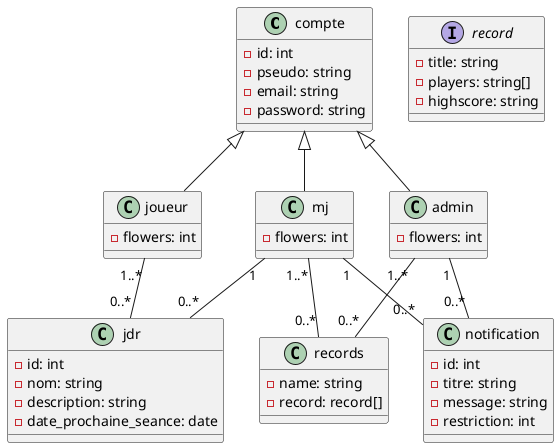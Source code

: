 @startuml

class compte{
    -id: int
    -pseudo: string
    -email: string
    -password: string
}

class jdr{
    -id: int
    -nom: string
    -description: string
    -date_prochaine_seance: date
}

class notification{
    -id: int
    -titre: string
    -message: string
    -restriction: int
}

class records{
    -name: string
    -record: record[]
}

interface record{
    -title: string
    -players: string[]
    -highscore: string
}

class joueur{
    -flowers: int
}

class mj{
    -flowers: int

}

class admin{
    -flowers: int
}

compte <|-- admin
compte <|-- joueur
compte <|-- mj

joueur "1..*" --  "0..*" jdr
mj "1" --  "0..*" jdr

mj "1" -- "0..*" notification
admin "1" -- "0..*" notification

mj "1..*" -- "0..*" records
admin "1..*" -- "0..*" records

@enduml